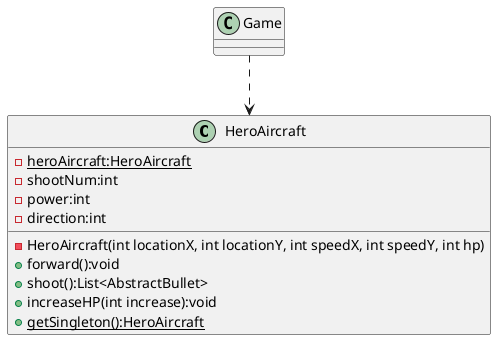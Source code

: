 @startuml
'https://plantuml.com/class-diagram

class HeroAircraft{
    - {static} heroAircraft:HeroAircraft
    - shootNum:int
    - power:int
    - direction:int
    - HeroAircraft(int locationX, int locationY, int speedX, int speedY, int hp)
    + forward():void
    + shoot():List<AbstractBullet>
    + increaseHP(int increase):void
    + {static} getSingleton():HeroAircraft
}

class Game {
}

Game ..> HeroAircraft

@enduml